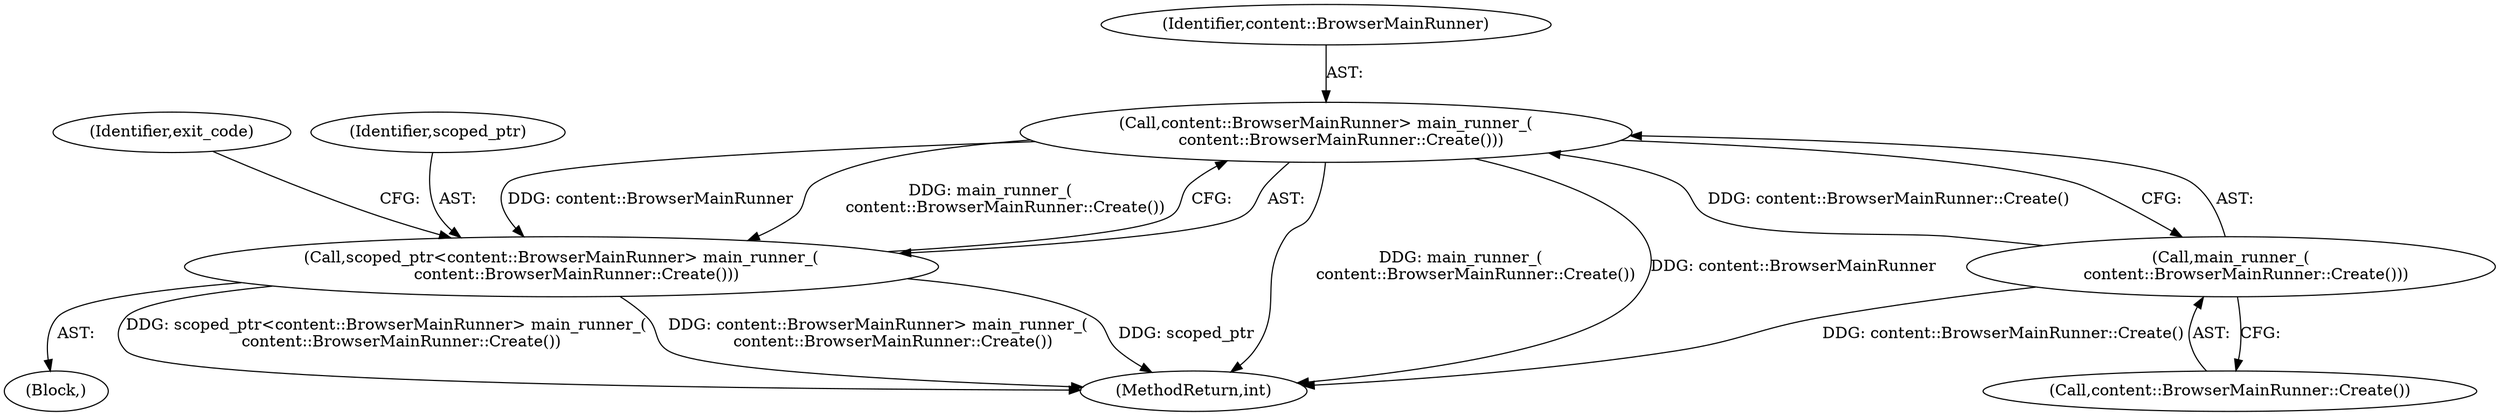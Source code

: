 digraph "0_Chrome_537abce1bcf7378e760e904d6e5540a02a2fca9f@API" {
"1000124" [label="(Call,content::BrowserMainRunner> main_runner_(\n      content::BrowserMainRunner::Create()))"];
"1000126" [label="(Call,main_runner_(\n      content::BrowserMainRunner::Create()))"];
"1000122" [label="(Call,scoped_ptr<content::BrowserMainRunner> main_runner_(\n      content::BrowserMainRunner::Create()))"];
"1000127" [label="(Call,content::BrowserMainRunner::Create())"];
"1000247" [label="(MethodReturn,int)"];
"1000122" [label="(Call,scoped_ptr<content::BrowserMainRunner> main_runner_(\n      content::BrowserMainRunner::Create()))"];
"1000104" [label="(Block,)"];
"1000130" [label="(Identifier,exit_code)"];
"1000126" [label="(Call,main_runner_(\n      content::BrowserMainRunner::Create()))"];
"1000125" [label="(Identifier,content::BrowserMainRunner)"];
"1000123" [label="(Identifier,scoped_ptr)"];
"1000124" [label="(Call,content::BrowserMainRunner> main_runner_(\n      content::BrowserMainRunner::Create()))"];
"1000124" -> "1000122"  [label="AST: "];
"1000124" -> "1000126"  [label="CFG: "];
"1000125" -> "1000124"  [label="AST: "];
"1000126" -> "1000124"  [label="AST: "];
"1000122" -> "1000124"  [label="CFG: "];
"1000124" -> "1000247"  [label="DDG: main_runner_(\n      content::BrowserMainRunner::Create())"];
"1000124" -> "1000247"  [label="DDG: content::BrowserMainRunner"];
"1000124" -> "1000122"  [label="DDG: content::BrowserMainRunner"];
"1000124" -> "1000122"  [label="DDG: main_runner_(\n      content::BrowserMainRunner::Create())"];
"1000126" -> "1000124"  [label="DDG: content::BrowserMainRunner::Create()"];
"1000126" -> "1000127"  [label="CFG: "];
"1000127" -> "1000126"  [label="AST: "];
"1000126" -> "1000247"  [label="DDG: content::BrowserMainRunner::Create()"];
"1000122" -> "1000104"  [label="AST: "];
"1000123" -> "1000122"  [label="AST: "];
"1000130" -> "1000122"  [label="CFG: "];
"1000122" -> "1000247"  [label="DDG: scoped_ptr"];
"1000122" -> "1000247"  [label="DDG: scoped_ptr<content::BrowserMainRunner> main_runner_(\n      content::BrowserMainRunner::Create())"];
"1000122" -> "1000247"  [label="DDG: content::BrowserMainRunner> main_runner_(\n      content::BrowserMainRunner::Create())"];
}
